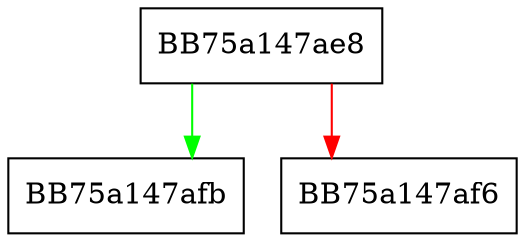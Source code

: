 digraph MpQueryUnbiasedInterruptTimeWithFallback {
  node [shape="box"];
  graph [splines=ortho];
  BB75a147ae8 -> BB75a147afb [color="green"];
  BB75a147ae8 -> BB75a147af6 [color="red"];
}